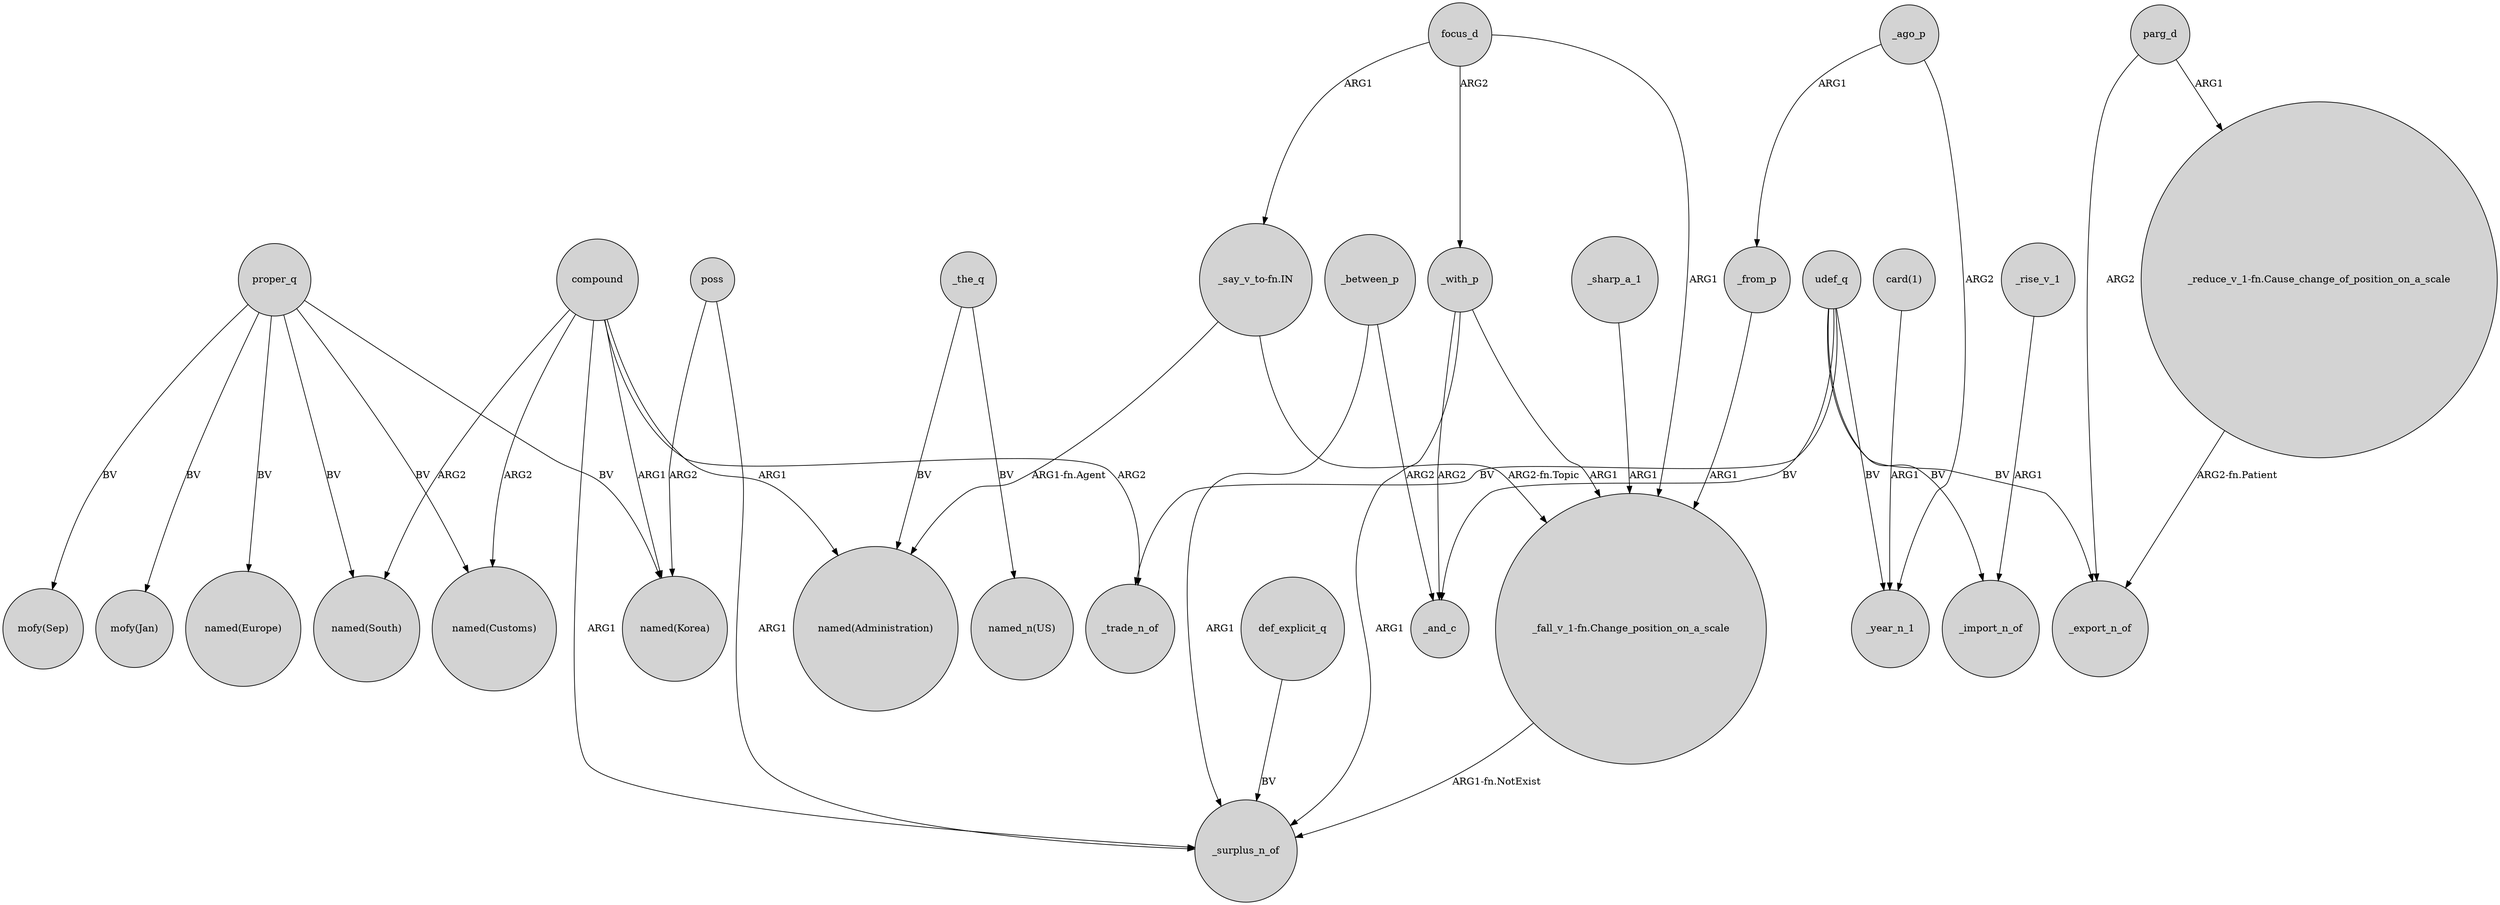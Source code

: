 digraph {
	node [shape=circle style=filled]
	_with_p -> _and_c [label=ARG2]
	compound -> "named(South)" [label=ARG2]
	udef_q -> _trade_n_of [label=BV]
	"_say_v_to-fn.IN" -> "named(Administration)" [label="ARG1-fn.Agent"]
	_with_p -> "_fall_v_1-fn.Change_position_on_a_scale" [label=ARG1]
	_from_p -> "_fall_v_1-fn.Change_position_on_a_scale" [label=ARG1]
	"_fall_v_1-fn.Change_position_on_a_scale" -> _surplus_n_of [label="ARG1-fn.NotExist"]
	compound -> "named(Customs)" [label=ARG2]
	_with_p -> _surplus_n_of [label=ARG1]
	focus_d -> "_fall_v_1-fn.Change_position_on_a_scale" [label=ARG1]
	focus_d -> _with_p [label=ARG2]
	proper_q -> "mofy(Sep)" [label=BV]
	poss -> _surplus_n_of [label=ARG1]
	proper_q -> "mofy(Jan)" [label=BV]
	_the_q -> "named_n(US)" [label=BV]
	poss -> "named(Korea)" [label=ARG2]
	compound -> "named(Administration)" [label=ARG1]
	"_say_v_to-fn.IN" -> "_fall_v_1-fn.Change_position_on_a_scale" [label="ARG2-fn.Topic"]
	_ago_p -> _year_n_1 [label=ARG2]
	parg_d -> _export_n_of [label=ARG2]
	_rise_v_1 -> _import_n_of [label=ARG1]
	_sharp_a_1 -> "_fall_v_1-fn.Change_position_on_a_scale" [label=ARG1]
	_the_q -> "named(Administration)" [label=BV]
	proper_q -> "named(Korea)" [label=BV]
	compound -> _trade_n_of [label=ARG2]
	proper_q -> "named(Europe)" [label=BV]
	_between_p -> _and_c [label=ARG2]
	_ago_p -> _from_p [label=ARG1]
	proper_q -> "named(Customs)" [label=BV]
	udef_q -> _export_n_of [label=BV]
	compound -> _surplus_n_of [label=ARG1]
	udef_q -> _import_n_of [label=BV]
	def_explicit_q -> _surplus_n_of [label=BV]
	"card(1)" -> _year_n_1 [label=ARG1]
	udef_q -> _year_n_1 [label=BV]
	parg_d -> "_reduce_v_1-fn.Cause_change_of_position_on_a_scale" [label=ARG1]
	udef_q -> _and_c [label=BV]
	proper_q -> "named(South)" [label=BV]
	compound -> "named(Korea)" [label=ARG1]
	focus_d -> "_say_v_to-fn.IN" [label=ARG1]
	_between_p -> _surplus_n_of [label=ARG1]
	"_reduce_v_1-fn.Cause_change_of_position_on_a_scale" -> _export_n_of [label="ARG2-fn.Patient"]
}

